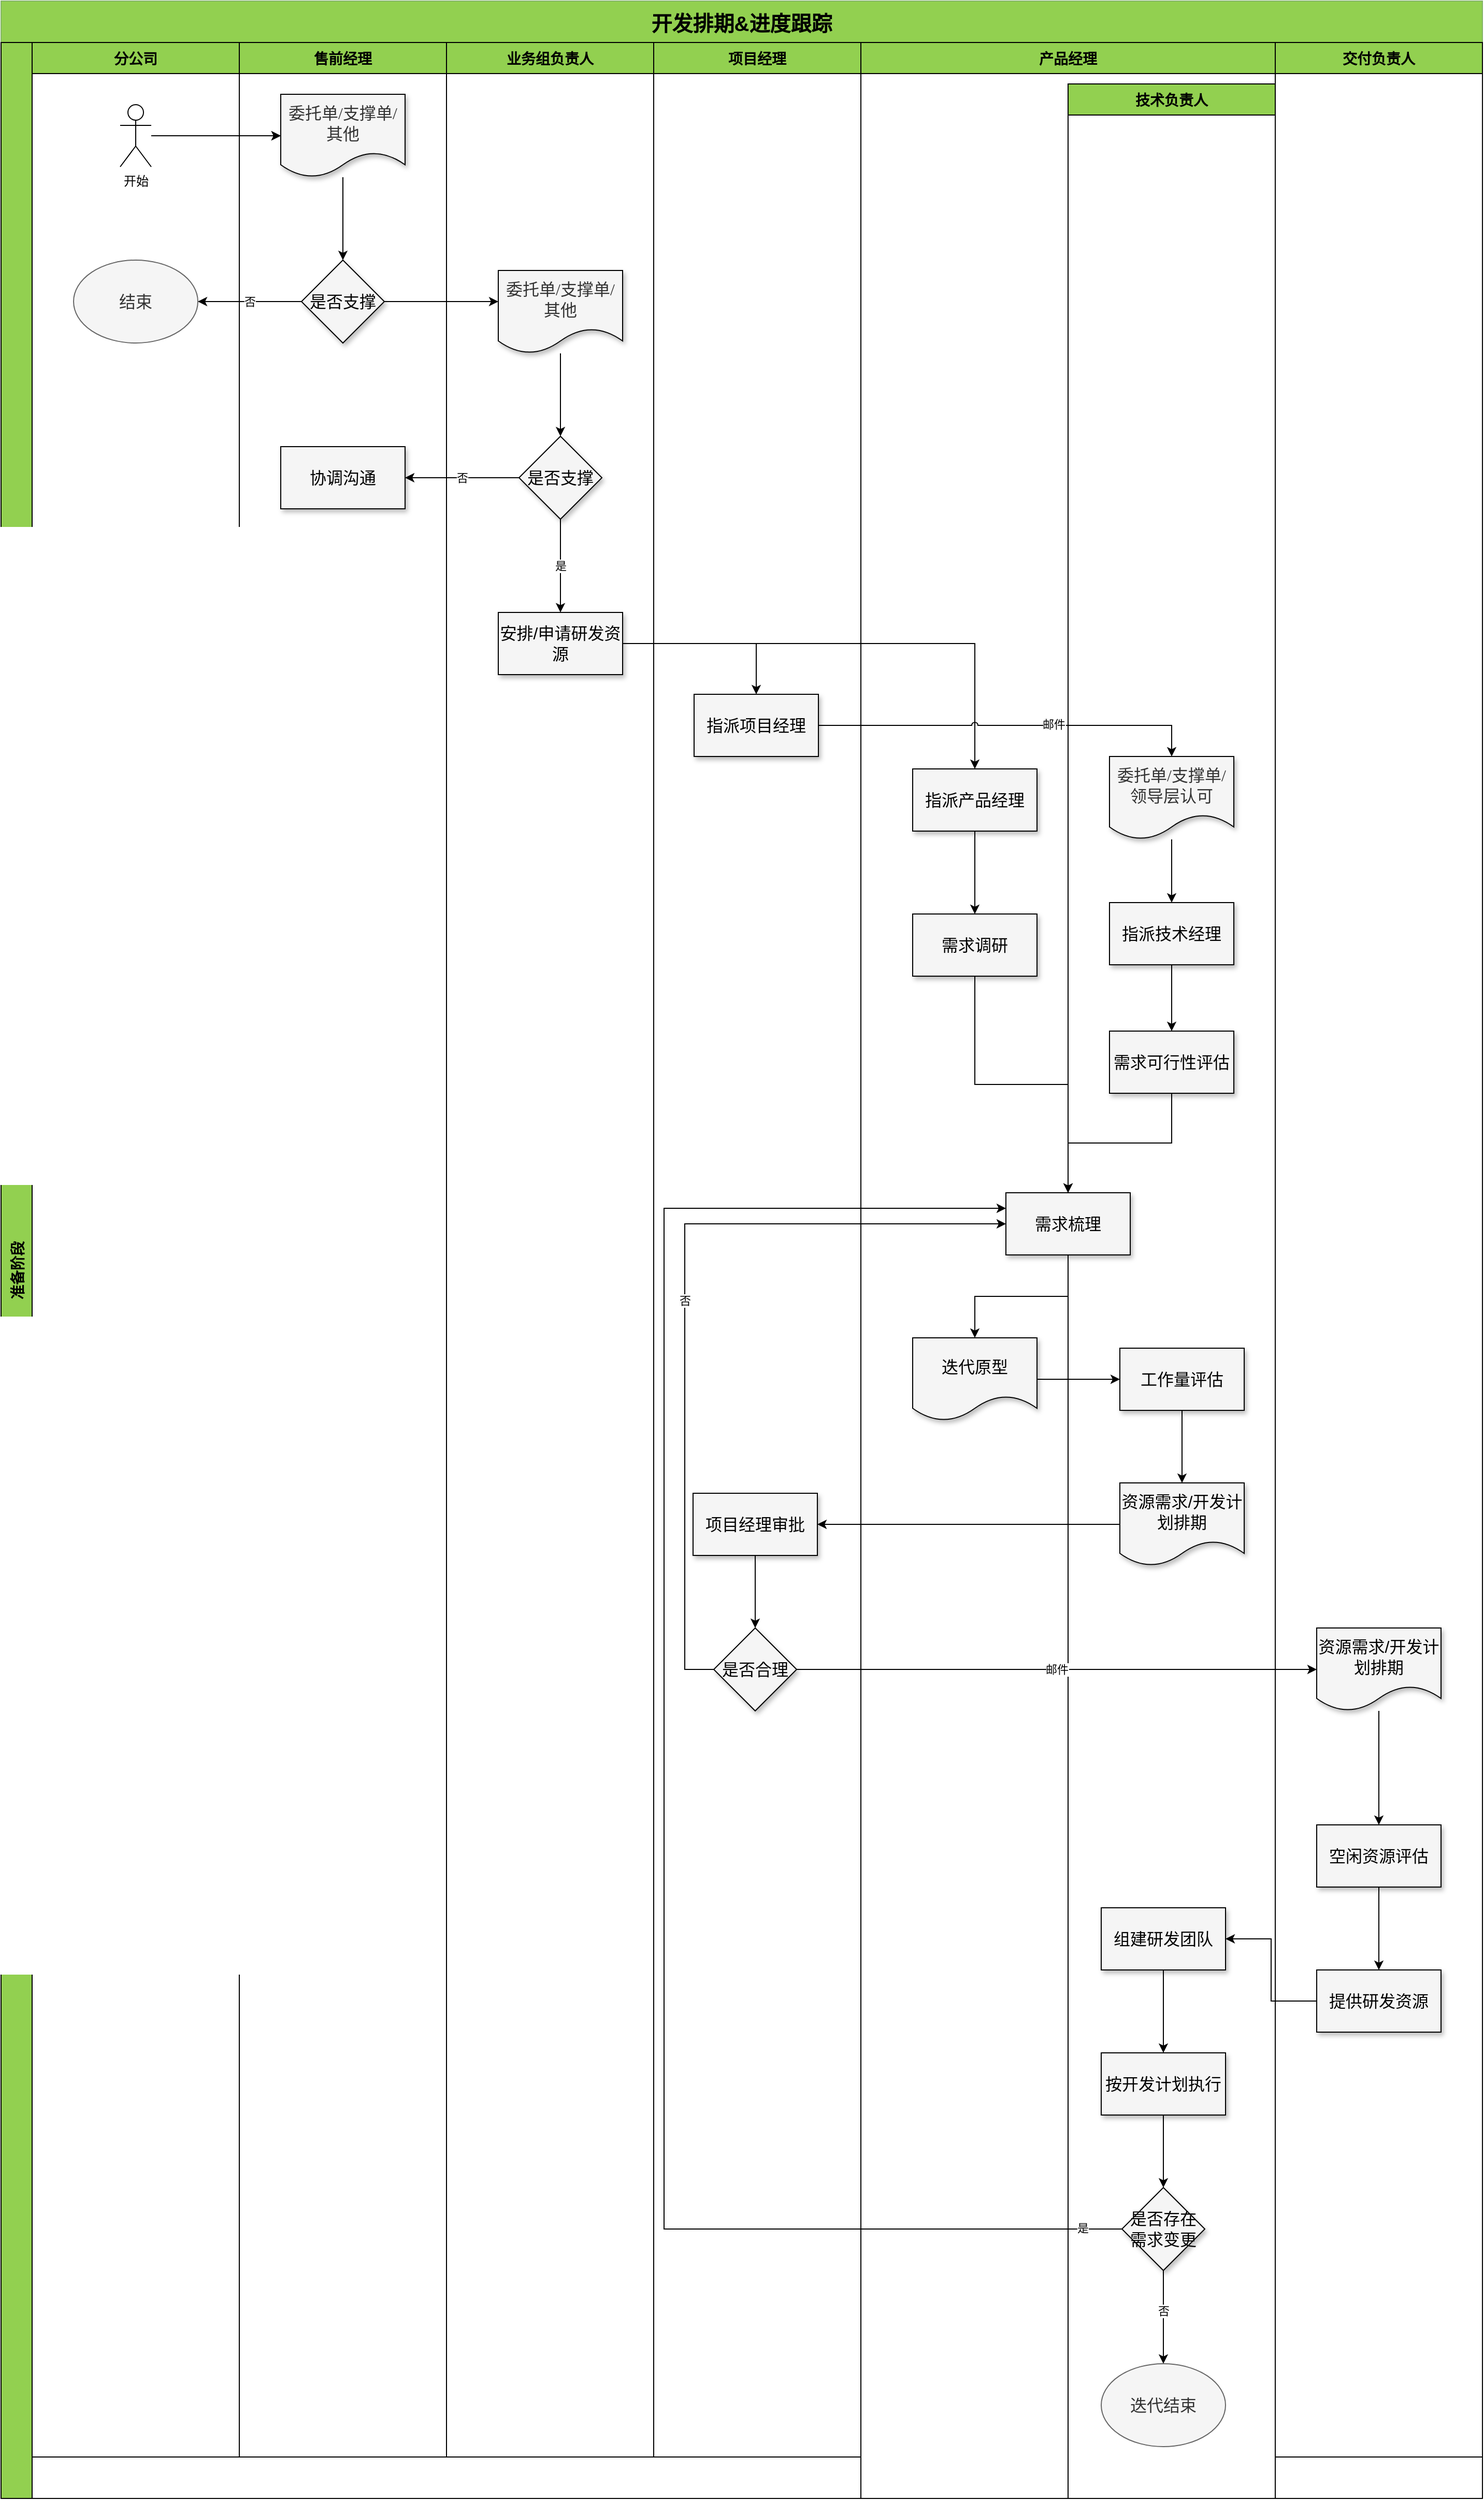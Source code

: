 <mxfile version="21.4.0" type="github">
  <diagram id="Nbi2OOFG4A7icGLgDpQb" name="第 1 页">
    <mxGraphModel dx="1434" dy="773" grid="1" gridSize="10" guides="1" tooltips="1" connect="1" arrows="1" fold="1" page="1" pageScale="1" pageWidth="827" pageHeight="1169" background="none" math="0" shadow="0">
      <root>
        <mxCell id="0" />
        <mxCell id="1" parent="0" />
        <mxCell id="kk27pRFW-uQP8ShshRhL-2" value="开发排期&amp;进度跟踪" style="swimlane;childLayout=stackLayout;resizeParent=1;resizeParentMax=0;horizontal=1;startSize=40;horizontalStack=0;fillColor=#92D050;strokeColor=#82b366;fontSize=20;spacingTop=4;spacingBottom=4;swimlaneFillColor=none;arcSize=15;perimeterSpacing=0;gradientColor=none;spacing=2;" parent="1" vertex="1">
          <mxGeometry x="20" y="60" width="1430" height="2410" as="geometry">
            <mxRectangle x="220" y="250" width="100" height="30" as="alternateBounds" />
          </mxGeometry>
        </mxCell>
        <mxCell id="kk27pRFW-uQP8ShshRhL-3" value="准备阶段" style="swimlane;startSize=30;horizontal=0;fillColor=#92D050;fontSize=14;" parent="kk27pRFW-uQP8ShshRhL-2" vertex="1">
          <mxGeometry y="40" width="1430" height="2370" as="geometry" />
        </mxCell>
        <mxCell id="3Ep8Qb1cGVb_W9g0E4yR-12" value="产品经理" style="swimlane;startSize=30;fillColor=#92D050;fontSize=14;" parent="kk27pRFW-uQP8ShshRhL-3" vertex="1">
          <mxGeometry x="830" width="400" height="2370" as="geometry" />
        </mxCell>
        <mxCell id="3Ep8Qb1cGVb_W9g0E4yR-42" value="" style="edgeStyle=orthogonalEdgeStyle;rounded=0;orthogonalLoop=1;jettySize=auto;html=1;" parent="3Ep8Qb1cGVb_W9g0E4yR-12" source="3Ep8Qb1cGVb_W9g0E4yR-37" target="3Ep8Qb1cGVb_W9g0E4yR-41" edge="1">
          <mxGeometry relative="1" as="geometry" />
        </mxCell>
        <mxCell id="3Ep8Qb1cGVb_W9g0E4yR-37" value="指派产品经理" style="whiteSpace=wrap;html=1;fontSize=16;fillColor=#F5F5F5;fontColor=#000000;shadow=1;sketch=0;" parent="3Ep8Qb1cGVb_W9g0E4yR-12" vertex="1">
          <mxGeometry x="50" y="701" width="120" height="60" as="geometry" />
        </mxCell>
        <mxCell id="3Ep8Qb1cGVb_W9g0E4yR-41" value="需求调研" style="whiteSpace=wrap;html=1;fontSize=16;fillColor=#F5F5F5;fontColor=#000000;shadow=1;sketch=0;" parent="3Ep8Qb1cGVb_W9g0E4yR-12" vertex="1">
          <mxGeometry x="50" y="841" width="120" height="60" as="geometry" />
        </mxCell>
        <mxCell id="FOfrEXctaHEaaRynyg7d-13" value="" style="edgeStyle=orthogonalEdgeStyle;rounded=0;orthogonalLoop=1;jettySize=auto;html=1;" edge="1" parent="3Ep8Qb1cGVb_W9g0E4yR-12" source="3Ep8Qb1cGVb_W9g0E4yR-65" target="FOfrEXctaHEaaRynyg7d-12">
          <mxGeometry relative="1" as="geometry" />
        </mxCell>
        <mxCell id="3Ep8Qb1cGVb_W9g0E4yR-65" value="迭代原型" style="shape=document;whiteSpace=wrap;html=1;boundedLbl=1;fontSize=16;fillColor=#F5F5F5;fontColor=#000000;shadow=1;sketch=0;" parent="3Ep8Qb1cGVb_W9g0E4yR-12" vertex="1">
          <mxGeometry x="50" y="1250" width="120" height="80" as="geometry" />
        </mxCell>
        <mxCell id="3Ep8Qb1cGVb_W9g0E4yR-13" value="技术负责人" style="swimlane;startSize=30;fillColor=#92D050;fontSize=14;" parent="3Ep8Qb1cGVb_W9g0E4yR-12" vertex="1">
          <mxGeometry x="200" y="40" width="200" height="2330" as="geometry" />
        </mxCell>
        <mxCell id="3Ep8Qb1cGVb_W9g0E4yR-80" value="" style="edgeStyle=orthogonalEdgeStyle;rounded=0;orthogonalLoop=1;jettySize=auto;html=1;" parent="3Ep8Qb1cGVb_W9g0E4yR-13" source="3Ep8Qb1cGVb_W9g0E4yR-70" target="3Ep8Qb1cGVb_W9g0E4yR-79" edge="1">
          <mxGeometry relative="1" as="geometry" />
        </mxCell>
        <mxCell id="3Ep8Qb1cGVb_W9g0E4yR-70" value="组建研发团队" style="whiteSpace=wrap;html=1;fontSize=16;fillColor=#F5F5F5;fontColor=#000000;shadow=1;sketch=0;" parent="3Ep8Qb1cGVb_W9g0E4yR-13" vertex="1">
          <mxGeometry x="32" y="1760" width="120" height="60" as="geometry" />
        </mxCell>
        <mxCell id="3Ep8Qb1cGVb_W9g0E4yR-85" value="" style="edgeStyle=orthogonalEdgeStyle;rounded=0;orthogonalLoop=1;jettySize=auto;html=1;" parent="3Ep8Qb1cGVb_W9g0E4yR-13" source="3Ep8Qb1cGVb_W9g0E4yR-79" target="3Ep8Qb1cGVb_W9g0E4yR-84" edge="1">
          <mxGeometry relative="1" as="geometry" />
        </mxCell>
        <mxCell id="3Ep8Qb1cGVb_W9g0E4yR-79" value="按开发计划执行" style="whiteSpace=wrap;html=1;fontSize=16;fillColor=#F5F5F5;fontColor=#000000;shadow=1;sketch=0;" parent="3Ep8Qb1cGVb_W9g0E4yR-13" vertex="1">
          <mxGeometry x="32" y="1900" width="120" height="60" as="geometry" />
        </mxCell>
        <mxCell id="3Ep8Qb1cGVb_W9g0E4yR-91" style="edgeStyle=orthogonalEdgeStyle;rounded=0;orthogonalLoop=1;jettySize=auto;html=1;exitX=0.5;exitY=1;exitDx=0;exitDy=0;entryX=0.5;entryY=0;entryDx=0;entryDy=0;" parent="3Ep8Qb1cGVb_W9g0E4yR-13" source="3Ep8Qb1cGVb_W9g0E4yR-84" target="3Ep8Qb1cGVb_W9g0E4yR-88" edge="1">
          <mxGeometry relative="1" as="geometry" />
        </mxCell>
        <mxCell id="FOfrEXctaHEaaRynyg7d-27" value="否" style="edgeLabel;html=1;align=center;verticalAlign=middle;resizable=0;points=[];" vertex="1" connectable="0" parent="3Ep8Qb1cGVb_W9g0E4yR-91">
          <mxGeometry x="-0.133" relative="1" as="geometry">
            <mxPoint as="offset" />
          </mxGeometry>
        </mxCell>
        <mxCell id="3Ep8Qb1cGVb_W9g0E4yR-84" value="是否存在需求变更" style="rhombus;whiteSpace=wrap;html=1;fontSize=16;fillColor=#F5F5F5;fontColor=#000000;shadow=1;sketch=0;" parent="3Ep8Qb1cGVb_W9g0E4yR-13" vertex="1">
          <mxGeometry x="52" y="2030" width="80" height="80" as="geometry" />
        </mxCell>
        <mxCell id="3Ep8Qb1cGVb_W9g0E4yR-88" value="迭代结束" style="ellipse;whiteSpace=wrap;html=1;fillColor=#f5f5f5;fontColor=#333333;strokeColor=#666666;fontSize=16;" parent="3Ep8Qb1cGVb_W9g0E4yR-13" vertex="1">
          <mxGeometry x="32" y="2200" width="120" height="80" as="geometry" />
        </mxCell>
        <mxCell id="3Ep8Qb1cGVb_W9g0E4yR-32" value="&lt;font face=&quot;Microsoft YaHei-2&quot; color=&quot;#333333&quot;&gt;&lt;span style=&quot;font-size: 16px;&quot;&gt;委托单/支撑单/领导层认可&lt;/span&gt;&lt;/font&gt;" style="shape=document;whiteSpace=wrap;html=1;boundedLbl=1;shadow=1;sketch=0;fontSize=12;fontColor=#FFC000;fillColor=#F5F5F5;" parent="3Ep8Qb1cGVb_W9g0E4yR-13" vertex="1">
          <mxGeometry x="40" y="649" width="120" height="80" as="geometry" />
        </mxCell>
        <mxCell id="FOfrEXctaHEaaRynyg7d-9" value="" style="edgeStyle=orthogonalEdgeStyle;rounded=0;orthogonalLoop=1;jettySize=auto;html=1;" edge="1" parent="3Ep8Qb1cGVb_W9g0E4yR-13" source="3Ep8Qb1cGVb_W9g0E4yR-48" target="FOfrEXctaHEaaRynyg7d-8">
          <mxGeometry relative="1" as="geometry" />
        </mxCell>
        <mxCell id="3Ep8Qb1cGVb_W9g0E4yR-48" value="指派技术经理" style="whiteSpace=wrap;html=1;fontSize=16;fillColor=#F5F5F5;fontColor=#000000;shadow=1;sketch=0;" parent="3Ep8Qb1cGVb_W9g0E4yR-13" vertex="1">
          <mxGeometry x="40" y="790" width="120" height="60" as="geometry" />
        </mxCell>
        <mxCell id="FOfrEXctaHEaaRynyg7d-7" value="" style="edgeStyle=none;orthogonalLoop=1;jettySize=auto;html=1;rounded=0;entryX=0.5;entryY=0;entryDx=0;entryDy=0;" edge="1" parent="3Ep8Qb1cGVb_W9g0E4yR-13" source="3Ep8Qb1cGVb_W9g0E4yR-32" target="3Ep8Qb1cGVb_W9g0E4yR-48">
          <mxGeometry width="100" relative="1" as="geometry">
            <mxPoint x="50" y="780" as="sourcePoint" />
            <mxPoint x="150" y="780" as="targetPoint" />
            <Array as="points" />
          </mxGeometry>
        </mxCell>
        <mxCell id="FOfrEXctaHEaaRynyg7d-8" value="需求可行性评估" style="whiteSpace=wrap;html=1;fontSize=16;fillColor=#F5F5F5;fontColor=#000000;shadow=1;sketch=0;" vertex="1" parent="3Ep8Qb1cGVb_W9g0E4yR-13">
          <mxGeometry x="40" y="914" width="120" height="60" as="geometry" />
        </mxCell>
        <mxCell id="3Ep8Qb1cGVb_W9g0E4yR-62" style="edgeStyle=orthogonalEdgeStyle;rounded=0;orthogonalLoop=1;jettySize=auto;html=1;exitX=0.5;exitY=1;exitDx=0;exitDy=0;" parent="3Ep8Qb1cGVb_W9g0E4yR-12" source="3Ep8Qb1cGVb_W9g0E4yR-41" target="FOfrEXctaHEaaRynyg7d-2" edge="1">
          <mxGeometry relative="1" as="geometry">
            <mxPoint x="110" y="930" as="targetPoint" />
          </mxGeometry>
        </mxCell>
        <mxCell id="FOfrEXctaHEaaRynyg7d-11" style="edgeStyle=orthogonalEdgeStyle;rounded=0;orthogonalLoop=1;jettySize=auto;html=1;exitX=0.5;exitY=1;exitDx=0;exitDy=0;entryX=0.5;entryY=0;entryDx=0;entryDy=0;" edge="1" parent="3Ep8Qb1cGVb_W9g0E4yR-12" source="FOfrEXctaHEaaRynyg7d-2" target="3Ep8Qb1cGVb_W9g0E4yR-65">
          <mxGeometry relative="1" as="geometry" />
        </mxCell>
        <mxCell id="FOfrEXctaHEaaRynyg7d-2" value="需求梳理" style="whiteSpace=wrap;html=1;fontSize=16;fillColor=#F5F5F5;fontColor=#000000;shadow=1;sketch=0;" vertex="1" parent="3Ep8Qb1cGVb_W9g0E4yR-12">
          <mxGeometry x="140" y="1110" width="120" height="60" as="geometry" />
        </mxCell>
        <mxCell id="FOfrEXctaHEaaRynyg7d-10" style="edgeStyle=orthogonalEdgeStyle;rounded=0;orthogonalLoop=1;jettySize=auto;html=1;exitX=0.5;exitY=1;exitDx=0;exitDy=0;entryX=0.5;entryY=0;entryDx=0;entryDy=0;" edge="1" parent="3Ep8Qb1cGVb_W9g0E4yR-12" source="FOfrEXctaHEaaRynyg7d-8" target="FOfrEXctaHEaaRynyg7d-2">
          <mxGeometry relative="1" as="geometry" />
        </mxCell>
        <mxCell id="FOfrEXctaHEaaRynyg7d-15" value="" style="edgeStyle=orthogonalEdgeStyle;rounded=0;orthogonalLoop=1;jettySize=auto;html=1;" edge="1" parent="3Ep8Qb1cGVb_W9g0E4yR-12" source="FOfrEXctaHEaaRynyg7d-12" target="FOfrEXctaHEaaRynyg7d-14">
          <mxGeometry relative="1" as="geometry" />
        </mxCell>
        <mxCell id="FOfrEXctaHEaaRynyg7d-12" value="工作量评估" style="whiteSpace=wrap;html=1;fontSize=16;fillColor=#F5F5F5;fontColor=#000000;shadow=1;sketch=0;" vertex="1" parent="3Ep8Qb1cGVb_W9g0E4yR-12">
          <mxGeometry x="250" y="1260" width="120" height="60" as="geometry" />
        </mxCell>
        <mxCell id="FOfrEXctaHEaaRynyg7d-14" value="资源需求/开发计划排期" style="shape=document;whiteSpace=wrap;html=1;boundedLbl=1;fontSize=16;fillColor=#F5F5F5;fontColor=#000000;shadow=1;sketch=0;" vertex="1" parent="3Ep8Qb1cGVb_W9g0E4yR-12">
          <mxGeometry x="250" y="1390" width="120" height="80" as="geometry" />
        </mxCell>
        <mxCell id="FOfrEXctaHEaaRynyg7d-28" style="edgeStyle=orthogonalEdgeStyle;rounded=0;orthogonalLoop=1;jettySize=auto;html=1;exitX=0;exitY=0.5;exitDx=0;exitDy=0;entryX=0;entryY=0.25;entryDx=0;entryDy=0;" edge="1" parent="3Ep8Qb1cGVb_W9g0E4yR-12" source="3Ep8Qb1cGVb_W9g0E4yR-84" target="FOfrEXctaHEaaRynyg7d-2">
          <mxGeometry relative="1" as="geometry">
            <mxPoint x="-240" y="1520" as="targetPoint" />
            <Array as="points">
              <mxPoint x="-190" y="2110" />
              <mxPoint x="-190" y="1125" />
            </Array>
          </mxGeometry>
        </mxCell>
        <mxCell id="FOfrEXctaHEaaRynyg7d-29" value="是" style="edgeLabel;html=1;align=center;verticalAlign=middle;resizable=0;points=[];" vertex="1" connectable="0" parent="FOfrEXctaHEaaRynyg7d-28">
          <mxGeometry x="-0.957" y="-1" relative="1" as="geometry">
            <mxPoint as="offset" />
          </mxGeometry>
        </mxCell>
        <mxCell id="OawIMf_CP--zUOg47wnV-12" value="分公司" style="swimlane;startSize=30;fillColor=#92D050;fontSize=14;" parent="kk27pRFW-uQP8ShshRhL-3" vertex="1">
          <mxGeometry x="30" width="200" height="2330" as="geometry" />
        </mxCell>
        <mxCell id="3Ep8Qb1cGVb_W9g0E4yR-1" value="开始" style="shape=umlActor;verticalLabelPosition=bottom;verticalAlign=top;html=1;outlineConnect=0;" parent="OawIMf_CP--zUOg47wnV-12" vertex="1">
          <mxGeometry x="85" y="60" width="30" height="60" as="geometry" />
        </mxCell>
        <mxCell id="3Ep8Qb1cGVb_W9g0E4yR-24" value="结束" style="ellipse;whiteSpace=wrap;html=1;fillColor=#f5f5f5;fontColor=#333333;strokeColor=#666666;fontSize=16;" parent="OawIMf_CP--zUOg47wnV-12" vertex="1">
          <mxGeometry x="40" y="210" width="120" height="80" as="geometry" />
        </mxCell>
        <mxCell id="3Ep8Qb1cGVb_W9g0E4yR-5" value="售前经理" style="swimlane;startSize=30;fillColor=#92D050;fontSize=14;" parent="kk27pRFW-uQP8ShshRhL-3" vertex="1">
          <mxGeometry x="230" width="200" height="2330" as="geometry" />
        </mxCell>
        <mxCell id="3Ep8Qb1cGVb_W9g0E4yR-23" value="" style="edgeStyle=orthogonalEdgeStyle;rounded=0;orthogonalLoop=1;jettySize=auto;html=1;" parent="3Ep8Qb1cGVb_W9g0E4yR-5" source="OPbE7t7HaxnLKORAEwCf-114" target="3Ep8Qb1cGVb_W9g0E4yR-22" edge="1">
          <mxGeometry relative="1" as="geometry" />
        </mxCell>
        <mxCell id="OPbE7t7HaxnLKORAEwCf-114" value="&lt;font face=&quot;Microsoft YaHei-2&quot; color=&quot;#333333&quot;&gt;&lt;span style=&quot;font-size: 16px;&quot;&gt;委托单/支撑单/其他&lt;/span&gt;&lt;/font&gt;" style="shape=document;whiteSpace=wrap;html=1;boundedLbl=1;shadow=1;sketch=0;fontSize=12;fontColor=#FFC000;fillColor=#F5F5F5;" parent="3Ep8Qb1cGVb_W9g0E4yR-5" vertex="1">
          <mxGeometry x="40" y="50" width="120" height="80" as="geometry" />
        </mxCell>
        <mxCell id="3Ep8Qb1cGVb_W9g0E4yR-22" value="是否支撑" style="rhombus;whiteSpace=wrap;html=1;fillColor=#F5F5F5;fontColor=#000000;shadow=1;sketch=0;fontSize=16;" parent="3Ep8Qb1cGVb_W9g0E4yR-5" vertex="1">
          <mxGeometry x="60" y="210" width="80" height="80" as="geometry" />
        </mxCell>
        <mxCell id="3Ep8Qb1cGVb_W9g0E4yR-92" value="协调沟通" style="whiteSpace=wrap;html=1;fontSize=16;fillColor=#F5F5F5;fontColor=#000000;shadow=1;sketch=0;" parent="3Ep8Qb1cGVb_W9g0E4yR-5" vertex="1">
          <mxGeometry x="40" y="390" width="120" height="60" as="geometry" />
        </mxCell>
        <mxCell id="3Ep8Qb1cGVb_W9g0E4yR-10" value="业务组负责人" style="swimlane;startSize=30;fillColor=#92D050;fontSize=14;" parent="kk27pRFW-uQP8ShshRhL-3" vertex="1">
          <mxGeometry x="430" width="200" height="2330" as="geometry" />
        </mxCell>
        <mxCell id="3Ep8Qb1cGVb_W9g0E4yR-31" value="" style="edgeStyle=orthogonalEdgeStyle;rounded=0;orthogonalLoop=1;jettySize=auto;html=1;" parent="3Ep8Qb1cGVb_W9g0E4yR-10" source="3Ep8Qb1cGVb_W9g0E4yR-28" target="3Ep8Qb1cGVb_W9g0E4yR-30" edge="1">
          <mxGeometry relative="1" as="geometry" />
        </mxCell>
        <mxCell id="3Ep8Qb1cGVb_W9g0E4yR-28" value="&lt;font face=&quot;Microsoft YaHei-2&quot; color=&quot;#333333&quot;&gt;&lt;span style=&quot;font-size: 16px;&quot;&gt;委托单/支撑单/其他&lt;/span&gt;&lt;/font&gt;" style="shape=document;whiteSpace=wrap;html=1;boundedLbl=1;shadow=1;sketch=0;fontSize=12;fontColor=#FFC000;fillColor=#F5F5F5;" parent="3Ep8Qb1cGVb_W9g0E4yR-10" vertex="1">
          <mxGeometry x="50" y="220" width="120" height="80" as="geometry" />
        </mxCell>
        <mxCell id="3Ep8Qb1cGVb_W9g0E4yR-35" value="是" style="edgeStyle=orthogonalEdgeStyle;rounded=0;orthogonalLoop=1;jettySize=auto;html=1;" parent="3Ep8Qb1cGVb_W9g0E4yR-10" source="3Ep8Qb1cGVb_W9g0E4yR-30" target="3Ep8Qb1cGVb_W9g0E4yR-34" edge="1">
          <mxGeometry relative="1" as="geometry" />
        </mxCell>
        <mxCell id="3Ep8Qb1cGVb_W9g0E4yR-30" value="是否支撑" style="rhombus;whiteSpace=wrap;html=1;fillColor=#F5F5F5;fontColor=#000000;shadow=1;sketch=0;fontSize=16;" parent="3Ep8Qb1cGVb_W9g0E4yR-10" vertex="1">
          <mxGeometry x="70" y="380" width="80" height="80" as="geometry" />
        </mxCell>
        <mxCell id="3Ep8Qb1cGVb_W9g0E4yR-34" value="安排/申请研发资源" style="whiteSpace=wrap;html=1;fontSize=16;fillColor=#F5F5F5;fontColor=#000000;shadow=1;sketch=0;" parent="3Ep8Qb1cGVb_W9g0E4yR-10" vertex="1">
          <mxGeometry x="50" y="550" width="120" height="60" as="geometry" />
        </mxCell>
        <mxCell id="3Ep8Qb1cGVb_W9g0E4yR-11" value="项目经理" style="swimlane;startSize=30;fillColor=#92D050;fontSize=14;" parent="kk27pRFW-uQP8ShshRhL-3" vertex="1">
          <mxGeometry x="630" width="200" height="2330" as="geometry" />
        </mxCell>
        <mxCell id="3Ep8Qb1cGVb_W9g0E4yR-36" value="指派项目经理" style="whiteSpace=wrap;html=1;fontSize=16;fillColor=#F5F5F5;fontColor=#000000;shadow=1;sketch=0;" parent="3Ep8Qb1cGVb_W9g0E4yR-11" vertex="1">
          <mxGeometry x="39" y="629" width="120" height="60" as="geometry" />
        </mxCell>
        <mxCell id="FOfrEXctaHEaaRynyg7d-19" value="" style="edgeStyle=orthogonalEdgeStyle;rounded=0;orthogonalLoop=1;jettySize=auto;html=1;" edge="1" parent="3Ep8Qb1cGVb_W9g0E4yR-11" source="FOfrEXctaHEaaRynyg7d-16" target="FOfrEXctaHEaaRynyg7d-18">
          <mxGeometry relative="1" as="geometry" />
        </mxCell>
        <mxCell id="FOfrEXctaHEaaRynyg7d-16" value="项目经理审批" style="whiteSpace=wrap;html=1;fontSize=16;fillColor=#F5F5F5;fontColor=#000000;shadow=1;sketch=0;" vertex="1" parent="3Ep8Qb1cGVb_W9g0E4yR-11">
          <mxGeometry x="38" y="1400" width="120" height="60" as="geometry" />
        </mxCell>
        <mxCell id="FOfrEXctaHEaaRynyg7d-18" value="是否合理" style="rhombus;whiteSpace=wrap;html=1;fontSize=16;fillColor=#F5F5F5;fontColor=#000000;shadow=1;sketch=0;" vertex="1" parent="3Ep8Qb1cGVb_W9g0E4yR-11">
          <mxGeometry x="58" y="1530" width="80" height="80" as="geometry" />
        </mxCell>
        <mxCell id="3Ep8Qb1cGVb_W9g0E4yR-19" value="交付负责人" style="swimlane;startSize=30;fillColor=#92D050;fontSize=14;" parent="kk27pRFW-uQP8ShshRhL-3" vertex="1">
          <mxGeometry x="1230" width="200" height="2330" as="geometry" />
        </mxCell>
        <mxCell id="FOfrEXctaHEaaRynyg7d-25" value="" style="edgeStyle=orthogonalEdgeStyle;rounded=0;orthogonalLoop=1;jettySize=auto;html=1;" edge="1" parent="3Ep8Qb1cGVb_W9g0E4yR-19" source="3Ep8Qb1cGVb_W9g0E4yR-72" target="FOfrEXctaHEaaRynyg7d-24">
          <mxGeometry relative="1" as="geometry" />
        </mxCell>
        <mxCell id="3Ep8Qb1cGVb_W9g0E4yR-72" value="空闲资源评估" style="whiteSpace=wrap;html=1;fontSize=16;fillColor=#F5F5F5;fontColor=#000000;shadow=1;sketch=0;" parent="3Ep8Qb1cGVb_W9g0E4yR-19" vertex="1">
          <mxGeometry x="40" y="1720" width="120" height="60" as="geometry" />
        </mxCell>
        <mxCell id="FOfrEXctaHEaaRynyg7d-23" value="" style="edgeStyle=orthogonalEdgeStyle;rounded=0;orthogonalLoop=1;jettySize=auto;html=1;" edge="1" parent="3Ep8Qb1cGVb_W9g0E4yR-19" source="FOfrEXctaHEaaRynyg7d-21" target="3Ep8Qb1cGVb_W9g0E4yR-72">
          <mxGeometry relative="1" as="geometry" />
        </mxCell>
        <mxCell id="FOfrEXctaHEaaRynyg7d-21" value="资源需求/开发计划排期" style="shape=document;whiteSpace=wrap;html=1;boundedLbl=1;fontSize=16;fillColor=#F5F5F5;fontColor=#000000;shadow=1;sketch=0;" vertex="1" parent="3Ep8Qb1cGVb_W9g0E4yR-19">
          <mxGeometry x="40" y="1530" width="120" height="80" as="geometry" />
        </mxCell>
        <mxCell id="FOfrEXctaHEaaRynyg7d-24" value="提供研发资源" style="whiteSpace=wrap;html=1;fontSize=16;fillColor=#F5F5F5;fontColor=#000000;shadow=1;sketch=0;" vertex="1" parent="3Ep8Qb1cGVb_W9g0E4yR-19">
          <mxGeometry x="40" y="1860" width="120" height="60" as="geometry" />
        </mxCell>
        <mxCell id="3Ep8Qb1cGVb_W9g0E4yR-3" value="" style="edgeStyle=orthogonalEdgeStyle;rounded=0;orthogonalLoop=1;jettySize=auto;html=1;" parent="kk27pRFW-uQP8ShshRhL-3" source="3Ep8Qb1cGVb_W9g0E4yR-1" target="OPbE7t7HaxnLKORAEwCf-114" edge="1">
          <mxGeometry relative="1" as="geometry" />
        </mxCell>
        <mxCell id="3Ep8Qb1cGVb_W9g0E4yR-4" value="" style="edgeStyle=orthogonalEdgeStyle;rounded=0;orthogonalLoop=1;jettySize=auto;html=1;" parent="kk27pRFW-uQP8ShshRhL-3" source="3Ep8Qb1cGVb_W9g0E4yR-1" target="OPbE7t7HaxnLKORAEwCf-114" edge="1">
          <mxGeometry relative="1" as="geometry" />
        </mxCell>
        <mxCell id="3Ep8Qb1cGVb_W9g0E4yR-25" value="否" style="edgeStyle=orthogonalEdgeStyle;rounded=0;orthogonalLoop=1;jettySize=auto;html=1;exitX=0;exitY=0.5;exitDx=0;exitDy=0;entryX=1;entryY=0.5;entryDx=0;entryDy=0;" parent="kk27pRFW-uQP8ShshRhL-3" source="3Ep8Qb1cGVb_W9g0E4yR-22" target="3Ep8Qb1cGVb_W9g0E4yR-24" edge="1">
          <mxGeometry relative="1" as="geometry" />
        </mxCell>
        <mxCell id="3Ep8Qb1cGVb_W9g0E4yR-29" style="edgeStyle=orthogonalEdgeStyle;rounded=0;orthogonalLoop=1;jettySize=auto;html=1;exitX=1;exitY=0.5;exitDx=0;exitDy=0;entryX=0;entryY=0.375;entryDx=0;entryDy=0;entryPerimeter=0;" parent="kk27pRFW-uQP8ShshRhL-3" source="3Ep8Qb1cGVb_W9g0E4yR-22" target="3Ep8Qb1cGVb_W9g0E4yR-28" edge="1">
          <mxGeometry relative="1" as="geometry" />
        </mxCell>
        <mxCell id="3Ep8Qb1cGVb_W9g0E4yR-39" style="rounded=0;orthogonalLoop=1;jettySize=auto;html=1;exitX=1;exitY=0.5;exitDx=0;exitDy=0;entryX=0.5;entryY=0;entryDx=0;entryDy=0;edgeStyle=orthogonalEdgeStyle;" parent="kk27pRFW-uQP8ShshRhL-3" source="3Ep8Qb1cGVb_W9g0E4yR-34" target="3Ep8Qb1cGVb_W9g0E4yR-37" edge="1">
          <mxGeometry relative="1" as="geometry" />
        </mxCell>
        <mxCell id="3Ep8Qb1cGVb_W9g0E4yR-40" style="edgeStyle=orthogonalEdgeStyle;rounded=0;orthogonalLoop=1;jettySize=auto;html=1;exitX=1;exitY=0.5;exitDx=0;exitDy=0;entryX=0.5;entryY=0;entryDx=0;entryDy=0;jumpStyle=arc;" parent="kk27pRFW-uQP8ShshRhL-3" source="3Ep8Qb1cGVb_W9g0E4yR-34" target="3Ep8Qb1cGVb_W9g0E4yR-36" edge="1">
          <mxGeometry relative="1" as="geometry" />
        </mxCell>
        <mxCell id="3Ep8Qb1cGVb_W9g0E4yR-93" value="否" style="edgeStyle=orthogonalEdgeStyle;rounded=0;orthogonalLoop=1;jettySize=auto;html=1;exitX=0;exitY=0.5;exitDx=0;exitDy=0;entryX=1;entryY=0.5;entryDx=0;entryDy=0;jumpStyle=arc;" parent="kk27pRFW-uQP8ShshRhL-3" source="3Ep8Qb1cGVb_W9g0E4yR-30" target="3Ep8Qb1cGVb_W9g0E4yR-92" edge="1">
          <mxGeometry relative="1" as="geometry" />
        </mxCell>
        <mxCell id="FOfrEXctaHEaaRynyg7d-3" style="edgeStyle=orthogonalEdgeStyle;rounded=0;orthogonalLoop=1;jettySize=auto;html=1;exitX=1;exitY=0.5;exitDx=0;exitDy=0;entryX=0.5;entryY=0;entryDx=0;entryDy=0;jumpStyle=arc;" edge="1" parent="kk27pRFW-uQP8ShshRhL-3" source="3Ep8Qb1cGVb_W9g0E4yR-36" target="3Ep8Qb1cGVb_W9g0E4yR-32">
          <mxGeometry relative="1" as="geometry" />
        </mxCell>
        <mxCell id="FOfrEXctaHEaaRynyg7d-4" value="邮件" style="edgeLabel;html=1;align=center;verticalAlign=middle;resizable=0;points=[];" vertex="1" connectable="0" parent="FOfrEXctaHEaaRynyg7d-3">
          <mxGeometry x="0.225" y="1" relative="1" as="geometry">
            <mxPoint as="offset" />
          </mxGeometry>
        </mxCell>
        <mxCell id="FOfrEXctaHEaaRynyg7d-17" value="" style="edgeStyle=orthogonalEdgeStyle;rounded=0;orthogonalLoop=1;jettySize=auto;html=1;" edge="1" parent="kk27pRFW-uQP8ShshRhL-3" source="FOfrEXctaHEaaRynyg7d-14" target="FOfrEXctaHEaaRynyg7d-16">
          <mxGeometry relative="1" as="geometry" />
        </mxCell>
        <mxCell id="FOfrEXctaHEaaRynyg7d-20" value="否" style="edgeStyle=orthogonalEdgeStyle;rounded=0;orthogonalLoop=1;jettySize=auto;html=1;exitX=0;exitY=0.5;exitDx=0;exitDy=0;entryX=0;entryY=0.5;entryDx=0;entryDy=0;" edge="1" parent="kk27pRFW-uQP8ShshRhL-3" source="FOfrEXctaHEaaRynyg7d-18" target="FOfrEXctaHEaaRynyg7d-2">
          <mxGeometry relative="1" as="geometry">
            <mxPoint x="660" y="1220" as="targetPoint" />
            <Array as="points">
              <mxPoint x="660" y="1570" />
              <mxPoint x="660" y="1140" />
            </Array>
          </mxGeometry>
        </mxCell>
        <mxCell id="FOfrEXctaHEaaRynyg7d-22" value="邮件" style="edgeStyle=orthogonalEdgeStyle;rounded=0;orthogonalLoop=1;jettySize=auto;html=1;exitX=1;exitY=0.5;exitDx=0;exitDy=0;entryX=0;entryY=0.5;entryDx=0;entryDy=0;" edge="1" parent="kk27pRFW-uQP8ShshRhL-3" source="FOfrEXctaHEaaRynyg7d-18" target="FOfrEXctaHEaaRynyg7d-21">
          <mxGeometry relative="1" as="geometry" />
        </mxCell>
        <mxCell id="FOfrEXctaHEaaRynyg7d-26" style="edgeStyle=orthogonalEdgeStyle;rounded=0;orthogonalLoop=1;jettySize=auto;html=1;exitX=0;exitY=0.5;exitDx=0;exitDy=0;entryX=1;entryY=0.5;entryDx=0;entryDy=0;" edge="1" parent="kk27pRFW-uQP8ShshRhL-3" source="FOfrEXctaHEaaRynyg7d-24" target="3Ep8Qb1cGVb_W9g0E4yR-70">
          <mxGeometry relative="1" as="geometry" />
        </mxCell>
      </root>
    </mxGraphModel>
  </diagram>
</mxfile>
